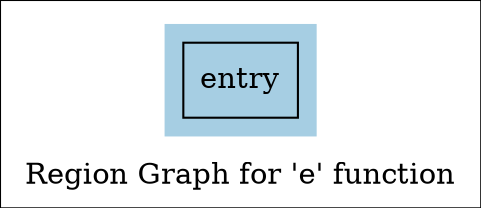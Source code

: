 digraph "Region Graph for 'e' function" {
	label="Region Graph for 'e' function";

	Node0x112ecd0 [shape=record,label="{entry}"];
	colorscheme = "paired12"
        subgraph cluster_0x1133750 {
          label = "";
          style = filled;
          color = 1
          Node0x112ecd0;
        }
}
